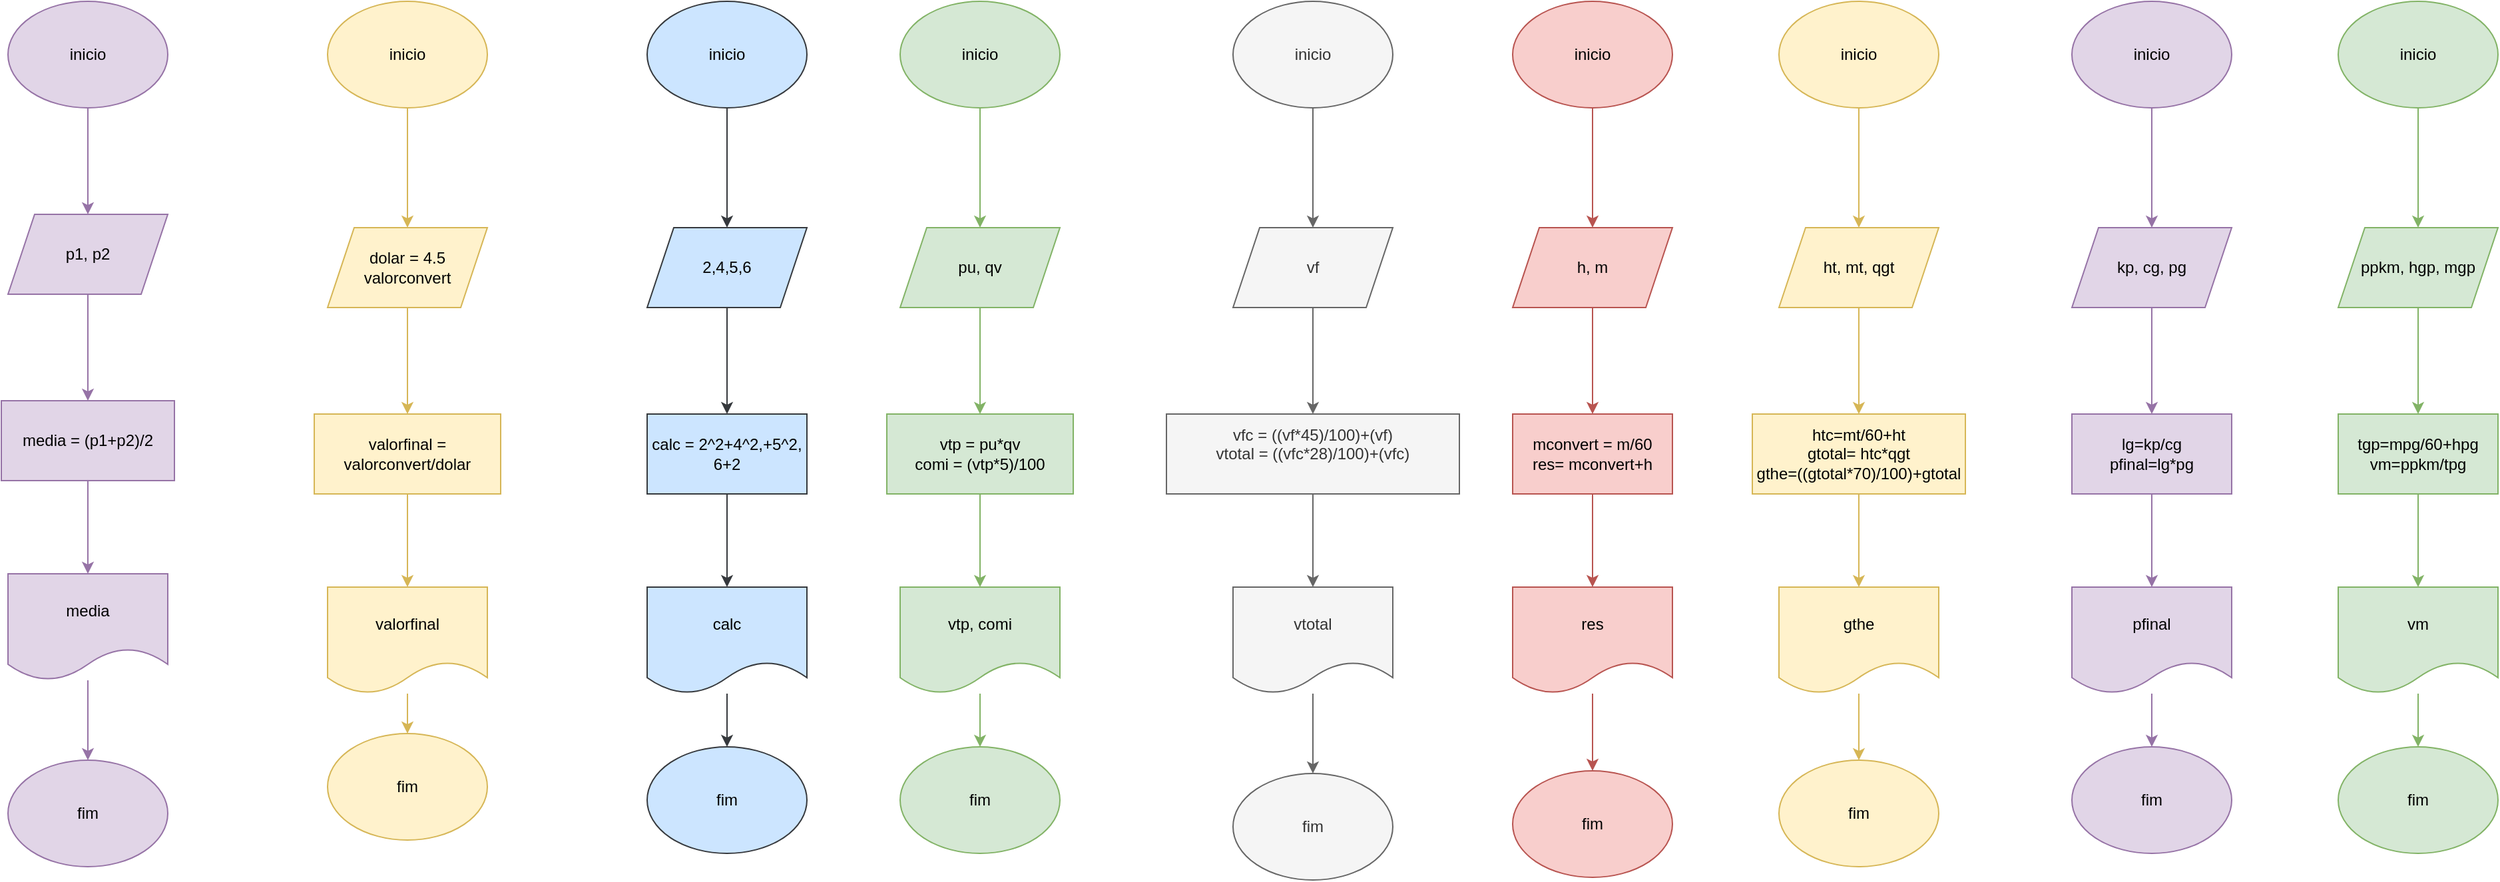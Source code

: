 <mxfile version="24.0.8" type="google">
  <diagram name="Página-1" id="SaPMgyT10n_cyvgb_Olf">
    <mxGraphModel grid="1" page="1" gridSize="10" guides="1" tooltips="1" connect="1" arrows="1" fold="1" pageScale="1" pageWidth="827" pageHeight="1169" math="0" shadow="0">
      <root>
        <mxCell id="0" />
        <mxCell id="1" parent="0" />
        <mxCell id="ULjJG1vuNDlAG0pUxFyn-3" value="" style="edgeStyle=orthogonalEdgeStyle;rounded=0;orthogonalLoop=1;jettySize=auto;html=1;fillColor=#e1d5e7;strokeColor=#9673a6;fontFamily=Helvetica;" edge="1" parent="1" source="ULjJG1vuNDlAG0pUxFyn-1" target="ULjJG1vuNDlAG0pUxFyn-2">
          <mxGeometry relative="1" as="geometry" />
        </mxCell>
        <mxCell id="ULjJG1vuNDlAG0pUxFyn-1" value="inicio" style="ellipse;whiteSpace=wrap;html=1;fillColor=#e1d5e7;strokeColor=#9673a6;fontFamily=Helvetica;" vertex="1" parent="1">
          <mxGeometry x="340" y="40" width="120" height="80" as="geometry" />
        </mxCell>
        <mxCell id="ULjJG1vuNDlAG0pUxFyn-5" value="" style="edgeStyle=orthogonalEdgeStyle;rounded=0;orthogonalLoop=1;jettySize=auto;html=1;fillColor=#e1d5e7;strokeColor=#9673a6;fontFamily=Helvetica;" edge="1" parent="1" source="ULjJG1vuNDlAG0pUxFyn-2" target="ULjJG1vuNDlAG0pUxFyn-4">
          <mxGeometry relative="1" as="geometry" />
        </mxCell>
        <mxCell id="ULjJG1vuNDlAG0pUxFyn-2" value="p1, p2" style="shape=parallelogram;perimeter=parallelogramPerimeter;whiteSpace=wrap;html=1;fixedSize=1;fillColor=#e1d5e7;strokeColor=#9673a6;fontFamily=Helvetica;" vertex="1" parent="1">
          <mxGeometry x="340" y="200" width="120" height="60" as="geometry" />
        </mxCell>
        <mxCell id="ULjJG1vuNDlAG0pUxFyn-7" value="" style="edgeStyle=orthogonalEdgeStyle;rounded=0;orthogonalLoop=1;jettySize=auto;html=1;fillColor=#e1d5e7;strokeColor=#9673a6;fontFamily=Helvetica;" edge="1" parent="1" source="ULjJG1vuNDlAG0pUxFyn-4" target="ULjJG1vuNDlAG0pUxFyn-6">
          <mxGeometry relative="1" as="geometry" />
        </mxCell>
        <mxCell id="ULjJG1vuNDlAG0pUxFyn-4" value="media = (p1+p2)/2" style="whiteSpace=wrap;html=1;fillColor=#e1d5e7;strokeColor=#9673a6;fontFamily=Helvetica;" vertex="1" parent="1">
          <mxGeometry x="335" y="340" width="130" height="60" as="geometry" />
        </mxCell>
        <mxCell id="ULjJG1vuNDlAG0pUxFyn-9" value="" style="edgeStyle=orthogonalEdgeStyle;rounded=0;orthogonalLoop=1;jettySize=auto;html=1;fillColor=#e1d5e7;strokeColor=#9673a6;fontFamily=Helvetica;" edge="1" parent="1" source="ULjJG1vuNDlAG0pUxFyn-6" target="ULjJG1vuNDlAG0pUxFyn-8">
          <mxGeometry relative="1" as="geometry" />
        </mxCell>
        <mxCell id="ULjJG1vuNDlAG0pUxFyn-6" value="media" style="shape=document;whiteSpace=wrap;html=1;boundedLbl=1;fillColor=#e1d5e7;strokeColor=#9673a6;fontFamily=Helvetica;" vertex="1" parent="1">
          <mxGeometry x="340" y="470" width="120" height="80" as="geometry" />
        </mxCell>
        <mxCell id="ULjJG1vuNDlAG0pUxFyn-8" value="fim" style="ellipse;whiteSpace=wrap;html=1;fillColor=#e1d5e7;strokeColor=#9673a6;fontFamily=Helvetica;" vertex="1" parent="1">
          <mxGeometry x="340" y="610" width="120" height="80" as="geometry" />
        </mxCell>
        <mxCell id="ULjJG1vuNDlAG0pUxFyn-12" value="" style="edgeStyle=orthogonalEdgeStyle;rounded=0;orthogonalLoop=1;jettySize=auto;html=1;fontFamily=Helvetica;fillColor=#fff2cc;strokeColor=#d6b656;" edge="1" parent="1" source="ULjJG1vuNDlAG0pUxFyn-10" target="ULjJG1vuNDlAG0pUxFyn-11">
          <mxGeometry relative="1" as="geometry" />
        </mxCell>
        <mxCell id="ULjJG1vuNDlAG0pUxFyn-10" value="inicio" style="ellipse;whiteSpace=wrap;html=1;fontFamily=Helvetica;fillColor=#fff2cc;strokeColor=#d6b656;" vertex="1" parent="1">
          <mxGeometry x="580" y="40" width="120" height="80" as="geometry" />
        </mxCell>
        <mxCell id="ULjJG1vuNDlAG0pUxFyn-14" value="" style="edgeStyle=orthogonalEdgeStyle;rounded=0;orthogonalLoop=1;jettySize=auto;html=1;fontFamily=Helvetica;fillColor=#fff2cc;strokeColor=#d6b656;" edge="1" parent="1" source="ULjJG1vuNDlAG0pUxFyn-11" target="ULjJG1vuNDlAG0pUxFyn-13">
          <mxGeometry relative="1" as="geometry" />
        </mxCell>
        <mxCell id="ULjJG1vuNDlAG0pUxFyn-11" value="dolar = 4.5&lt;div&gt;valorconvert&lt;/div&gt;" style="shape=parallelogram;perimeter=parallelogramPerimeter;whiteSpace=wrap;html=1;fixedSize=1;fontFamily=Helvetica;fillColor=#fff2cc;strokeColor=#d6b656;" vertex="1" parent="1">
          <mxGeometry x="580" y="210" width="120" height="60" as="geometry" />
        </mxCell>
        <mxCell id="ULjJG1vuNDlAG0pUxFyn-16" value="" style="edgeStyle=orthogonalEdgeStyle;rounded=0;orthogonalLoop=1;jettySize=auto;html=1;fontFamily=Helvetica;fillColor=#fff2cc;strokeColor=#d6b656;" edge="1" parent="1" source="ULjJG1vuNDlAG0pUxFyn-13" target="ULjJG1vuNDlAG0pUxFyn-15">
          <mxGeometry relative="1" as="geometry" />
        </mxCell>
        <mxCell id="ULjJG1vuNDlAG0pUxFyn-13" value="valorfinal = valorconvert/dolar" style="whiteSpace=wrap;html=1;fontFamily=Helvetica;fillColor=#fff2cc;strokeColor=#d6b656;" vertex="1" parent="1">
          <mxGeometry x="570" y="350" width="140" height="60" as="geometry" />
        </mxCell>
        <mxCell id="ULjJG1vuNDlAG0pUxFyn-20" value="" style="edgeStyle=orthogonalEdgeStyle;rounded=0;orthogonalLoop=1;jettySize=auto;html=1;fontFamily=Helvetica;fillColor=#fff2cc;strokeColor=#d6b656;" edge="1" parent="1" source="ULjJG1vuNDlAG0pUxFyn-15" target="ULjJG1vuNDlAG0pUxFyn-19">
          <mxGeometry relative="1" as="geometry" />
        </mxCell>
        <mxCell id="ULjJG1vuNDlAG0pUxFyn-15" value="valorfinal" style="shape=document;whiteSpace=wrap;html=1;boundedLbl=1;fontFamily=Helvetica;fillColor=#fff2cc;strokeColor=#d6b656;" vertex="1" parent="1">
          <mxGeometry x="580" y="480" width="120" height="80" as="geometry" />
        </mxCell>
        <mxCell id="ULjJG1vuNDlAG0pUxFyn-19" value="fim" style="ellipse;whiteSpace=wrap;html=1;fontFamily=Helvetica;fillColor=#fff2cc;strokeColor=#d6b656;" vertex="1" parent="1">
          <mxGeometry x="580" y="590" width="120" height="80" as="geometry" />
        </mxCell>
        <mxCell id="ULjJG1vuNDlAG0pUxFyn-24" value="" style="edgeStyle=orthogonalEdgeStyle;rounded=0;orthogonalLoop=1;jettySize=auto;html=1;fillColor=#cce5ff;strokeColor=#36393d;fontFamily=Helvetica;" edge="1" parent="1" source="ULjJG1vuNDlAG0pUxFyn-22" target="ULjJG1vuNDlAG0pUxFyn-23">
          <mxGeometry relative="1" as="geometry" />
        </mxCell>
        <mxCell id="ULjJG1vuNDlAG0pUxFyn-22" value="inicio" style="ellipse;whiteSpace=wrap;html=1;fillColor=#cce5ff;strokeColor=#36393d;fontFamily=Helvetica;" vertex="1" parent="1">
          <mxGeometry x="820" y="40" width="120" height="80" as="geometry" />
        </mxCell>
        <mxCell id="ULjJG1vuNDlAG0pUxFyn-26" value="" style="edgeStyle=orthogonalEdgeStyle;rounded=0;orthogonalLoop=1;jettySize=auto;html=1;fillColor=#cce5ff;strokeColor=#36393d;fontFamily=Helvetica;" edge="1" parent="1" source="ULjJG1vuNDlAG0pUxFyn-23" target="ULjJG1vuNDlAG0pUxFyn-25">
          <mxGeometry relative="1" as="geometry" />
        </mxCell>
        <mxCell id="ULjJG1vuNDlAG0pUxFyn-23" value="2,4,5,6" style="shape=parallelogram;perimeter=parallelogramPerimeter;whiteSpace=wrap;html=1;fixedSize=1;fillColor=#cce5ff;strokeColor=#36393d;fontFamily=Helvetica;" vertex="1" parent="1">
          <mxGeometry x="820" y="210" width="120" height="60" as="geometry" />
        </mxCell>
        <mxCell id="ULjJG1vuNDlAG0pUxFyn-28" value="" style="edgeStyle=orthogonalEdgeStyle;rounded=0;orthogonalLoop=1;jettySize=auto;html=1;fillColor=#cce5ff;strokeColor=#36393d;fontFamily=Helvetica;" edge="1" parent="1" source="ULjJG1vuNDlAG0pUxFyn-25" target="ULjJG1vuNDlAG0pUxFyn-27">
          <mxGeometry relative="1" as="geometry" />
        </mxCell>
        <mxCell id="ULjJG1vuNDlAG0pUxFyn-25" value="calc = 2^2+4^2,+5^2, 6+2" style="whiteSpace=wrap;html=1;fillColor=#cce5ff;strokeColor=#36393d;fontFamily=Helvetica;" vertex="1" parent="1">
          <mxGeometry x="820" y="350" width="120" height="60" as="geometry" />
        </mxCell>
        <mxCell id="ULjJG1vuNDlAG0pUxFyn-30" value="" style="edgeStyle=orthogonalEdgeStyle;rounded=0;orthogonalLoop=1;jettySize=auto;html=1;fillColor=#cce5ff;strokeColor=#36393d;fontFamily=Helvetica;" edge="1" parent="1" source="ULjJG1vuNDlAG0pUxFyn-27" target="ULjJG1vuNDlAG0pUxFyn-29">
          <mxGeometry relative="1" as="geometry" />
        </mxCell>
        <mxCell id="ULjJG1vuNDlAG0pUxFyn-27" value="calc" style="shape=document;whiteSpace=wrap;html=1;boundedLbl=1;fillColor=#cce5ff;strokeColor=#36393d;fontFamily=Helvetica;" vertex="1" parent="1">
          <mxGeometry x="820" y="480" width="120" height="80" as="geometry" />
        </mxCell>
        <mxCell id="ULjJG1vuNDlAG0pUxFyn-29" value="fim" style="ellipse;whiteSpace=wrap;html=1;fillColor=#cce5ff;strokeColor=#36393d;fontFamily=Helvetica;" vertex="1" parent="1">
          <mxGeometry x="820" y="600" width="120" height="80" as="geometry" />
        </mxCell>
        <mxCell id="CoSA9le8uUyMph9-xswY-3" value="" style="edgeStyle=orthogonalEdgeStyle;rounded=0;orthogonalLoop=1;jettySize=auto;html=1;fillColor=#d5e8d4;strokeColor=#82b366;fontFamily=Helvetica;" edge="1" parent="1" source="CoSA9le8uUyMph9-xswY-1" target="CoSA9le8uUyMph9-xswY-2">
          <mxGeometry relative="1" as="geometry" />
        </mxCell>
        <mxCell id="CoSA9le8uUyMph9-xswY-1" value="inicio" style="ellipse;whiteSpace=wrap;html=1;fillColor=#d5e8d4;strokeColor=#82b366;fontFamily=Helvetica;" vertex="1" parent="1">
          <mxGeometry x="1010" y="40" width="120" height="80" as="geometry" />
        </mxCell>
        <mxCell id="CoSA9le8uUyMph9-xswY-9" value="" style="edgeStyle=orthogonalEdgeStyle;rounded=0;orthogonalLoop=1;jettySize=auto;html=1;fillColor=#d5e8d4;strokeColor=#82b366;fontFamily=Helvetica;" edge="1" parent="1" source="CoSA9le8uUyMph9-xswY-2" target="CoSA9le8uUyMph9-xswY-8">
          <mxGeometry relative="1" as="geometry" />
        </mxCell>
        <mxCell id="CoSA9le8uUyMph9-xswY-2" value="pu, qv" style="shape=parallelogram;perimeter=parallelogramPerimeter;whiteSpace=wrap;html=1;fixedSize=1;fillColor=#d5e8d4;strokeColor=#82b366;fontFamily=Helvetica;" vertex="1" parent="1">
          <mxGeometry x="1010" y="210" width="120" height="60" as="geometry" />
        </mxCell>
        <mxCell id="CoSA9le8uUyMph9-xswY-11" value="" style="edgeStyle=orthogonalEdgeStyle;rounded=0;orthogonalLoop=1;jettySize=auto;html=1;fillColor=#d5e8d4;strokeColor=#82b366;fontFamily=Helvetica;" edge="1" parent="1" source="CoSA9le8uUyMph9-xswY-8" target="CoSA9le8uUyMph9-xswY-10">
          <mxGeometry relative="1" as="geometry" />
        </mxCell>
        <mxCell id="CoSA9le8uUyMph9-xswY-8" value="vtp = pu*qv&lt;div&gt;comi = (vtp*5)/100&lt;/div&gt;" style="whiteSpace=wrap;html=1;fillColor=#d5e8d4;strokeColor=#82b366;fontFamily=Helvetica;" vertex="1" parent="1">
          <mxGeometry x="1000" y="350" width="140" height="60" as="geometry" />
        </mxCell>
        <mxCell id="CoSA9le8uUyMph9-xswY-13" value="" style="edgeStyle=orthogonalEdgeStyle;rounded=0;orthogonalLoop=1;jettySize=auto;html=1;fillColor=#d5e8d4;strokeColor=#82b366;fontFamily=Helvetica;" edge="1" parent="1" source="CoSA9le8uUyMph9-xswY-10" target="CoSA9le8uUyMph9-xswY-12">
          <mxGeometry relative="1" as="geometry" />
        </mxCell>
        <mxCell id="CoSA9le8uUyMph9-xswY-10" value="vtp, comi" style="shape=document;whiteSpace=wrap;html=1;boundedLbl=1;fillColor=#d5e8d4;strokeColor=#82b366;fontFamily=Helvetica;" vertex="1" parent="1">
          <mxGeometry x="1010" y="480" width="120" height="80" as="geometry" />
        </mxCell>
        <mxCell id="CoSA9le8uUyMph9-xswY-12" value="fim" style="ellipse;whiteSpace=wrap;html=1;fillColor=#d5e8d4;strokeColor=#82b366;fontFamily=Helvetica;" vertex="1" parent="1">
          <mxGeometry x="1010" y="600" width="120" height="80" as="geometry" />
        </mxCell>
        <mxCell id="CoSA9le8uUyMph9-xswY-17" value="" style="edgeStyle=orthogonalEdgeStyle;rounded=0;orthogonalLoop=1;jettySize=auto;html=1;fontFamily=Helvetica;fillColor=#f5f5f5;strokeColor=#666666;" edge="1" parent="1" source="CoSA9le8uUyMph9-xswY-15" target="CoSA9le8uUyMph9-xswY-16">
          <mxGeometry relative="1" as="geometry" />
        </mxCell>
        <mxCell id="CoSA9le8uUyMph9-xswY-15" value="inicio" style="ellipse;whiteSpace=wrap;html=1;fontFamily=Helvetica;fillColor=#f5f5f5;strokeColor=#666666;fontColor=#333333;" vertex="1" parent="1">
          <mxGeometry x="1260" y="40" width="120" height="80" as="geometry" />
        </mxCell>
        <mxCell id="CoSA9le8uUyMph9-xswY-19" value="" style="edgeStyle=orthogonalEdgeStyle;rounded=0;orthogonalLoop=1;jettySize=auto;html=1;fontFamily=Helvetica;fillColor=#f5f5f5;strokeColor=#666666;" edge="1" parent="1" source="CoSA9le8uUyMph9-xswY-16" target="CoSA9le8uUyMph9-xswY-18">
          <mxGeometry relative="1" as="geometry" />
        </mxCell>
        <mxCell id="CoSA9le8uUyMph9-xswY-16" value="vf" style="shape=parallelogram;perimeter=parallelogramPerimeter;whiteSpace=wrap;html=1;fixedSize=1;fontFamily=Helvetica;fillColor=#f5f5f5;strokeColor=#666666;fontColor=#333333;" vertex="1" parent="1">
          <mxGeometry x="1260" y="210" width="120" height="60" as="geometry" />
        </mxCell>
        <mxCell id="CoSA9le8uUyMph9-xswY-21" value="" style="edgeStyle=orthogonalEdgeStyle;rounded=0;orthogonalLoop=1;jettySize=auto;html=1;fontFamily=Helvetica;fillColor=#f5f5f5;strokeColor=#666666;" edge="1" parent="1" source="CoSA9le8uUyMph9-xswY-18" target="CoSA9le8uUyMph9-xswY-20">
          <mxGeometry relative="1" as="geometry" />
        </mxCell>
        <mxCell id="CoSA9le8uUyMph9-xswY-18" value="vfc = ((vf*45)/100)+(vf)&lt;div&gt;vtotal = ((vfc*28)/100)+(vfc)&lt;/div&gt;&lt;div&gt;&lt;br&gt;&lt;/div&gt;" style="whiteSpace=wrap;html=1;fontFamily=Helvetica;fillColor=#f5f5f5;strokeColor=#666666;fontColor=#333333;" vertex="1" parent="1">
          <mxGeometry x="1210" y="350" width="220" height="60" as="geometry" />
        </mxCell>
        <mxCell id="CoSA9le8uUyMph9-xswY-23" value="" style="edgeStyle=orthogonalEdgeStyle;rounded=0;orthogonalLoop=1;jettySize=auto;html=1;fontFamily=Helvetica;fillColor=#f5f5f5;strokeColor=#666666;" edge="1" parent="1" source="CoSA9le8uUyMph9-xswY-20" target="CoSA9le8uUyMph9-xswY-22">
          <mxGeometry relative="1" as="geometry" />
        </mxCell>
        <mxCell id="CoSA9le8uUyMph9-xswY-20" value="vtotal" style="shape=document;whiteSpace=wrap;html=1;boundedLbl=1;fontFamily=Helvetica;fillColor=#f5f5f5;strokeColor=#666666;fontColor=#333333;" vertex="1" parent="1">
          <mxGeometry x="1260" y="480" width="120" height="80" as="geometry" />
        </mxCell>
        <mxCell id="CoSA9le8uUyMph9-xswY-22" value="fim" style="ellipse;whiteSpace=wrap;html=1;fontFamily=Helvetica;fillColor=#f5f5f5;strokeColor=#666666;fontColor=#333333;" vertex="1" parent="1">
          <mxGeometry x="1260" y="620" width="120" height="80" as="geometry" />
        </mxCell>
        <mxCell id="CoSA9le8uUyMph9-xswY-26" value="" style="edgeStyle=orthogonalEdgeStyle;rounded=0;orthogonalLoop=1;jettySize=auto;html=1;fontFamily=Helvetica;fillColor=#f8cecc;strokeColor=#b85450;" edge="1" parent="1" source="CoSA9le8uUyMph9-xswY-24" target="CoSA9le8uUyMph9-xswY-25">
          <mxGeometry relative="1" as="geometry" />
        </mxCell>
        <mxCell id="CoSA9le8uUyMph9-xswY-24" value="inicio" style="ellipse;whiteSpace=wrap;html=1;fontFamily=Helvetica;fillColor=#f8cecc;strokeColor=#b85450;" vertex="1" parent="1">
          <mxGeometry x="1470" y="40" width="120" height="80" as="geometry" />
        </mxCell>
        <mxCell id="CoSA9le8uUyMph9-xswY-28" value="" style="edgeStyle=orthogonalEdgeStyle;rounded=0;orthogonalLoop=1;jettySize=auto;html=1;fontFamily=Helvetica;fillColor=#f8cecc;strokeColor=#b85450;" edge="1" parent="1" source="CoSA9le8uUyMph9-xswY-25" target="CoSA9le8uUyMph9-xswY-27">
          <mxGeometry relative="1" as="geometry" />
        </mxCell>
        <mxCell id="CoSA9le8uUyMph9-xswY-25" value="h, m" style="shape=parallelogram;perimeter=parallelogramPerimeter;whiteSpace=wrap;html=1;fixedSize=1;fontFamily=Helvetica;fillColor=#f8cecc;strokeColor=#b85450;" vertex="1" parent="1">
          <mxGeometry x="1470" y="210" width="120" height="60" as="geometry" />
        </mxCell>
        <mxCell id="CoSA9le8uUyMph9-xswY-30" value="" style="edgeStyle=orthogonalEdgeStyle;rounded=0;orthogonalLoop=1;jettySize=auto;html=1;fontFamily=Helvetica;fillColor=#f8cecc;strokeColor=#b85450;" edge="1" parent="1" source="CoSA9le8uUyMph9-xswY-27" target="CoSA9le8uUyMph9-xswY-29">
          <mxGeometry relative="1" as="geometry" />
        </mxCell>
        <mxCell id="CoSA9le8uUyMph9-xswY-27" value="mconvert = m/60&lt;div&gt;res= mconvert+h&lt;/div&gt;" style="whiteSpace=wrap;html=1;fontFamily=Helvetica;fillColor=#f8cecc;strokeColor=#b85450;" vertex="1" parent="1">
          <mxGeometry x="1470" y="350" width="120" height="60" as="geometry" />
        </mxCell>
        <mxCell id="CoSA9le8uUyMph9-xswY-32" value="" style="edgeStyle=orthogonalEdgeStyle;rounded=0;orthogonalLoop=1;jettySize=auto;html=1;fontFamily=Helvetica;fillColor=#f8cecc;strokeColor=#b85450;" edge="1" parent="1" source="CoSA9le8uUyMph9-xswY-29" target="CoSA9le8uUyMph9-xswY-31">
          <mxGeometry relative="1" as="geometry" />
        </mxCell>
        <mxCell id="CoSA9le8uUyMph9-xswY-29" value="res" style="shape=document;whiteSpace=wrap;html=1;boundedLbl=1;fontFamily=Helvetica;fillColor=#f8cecc;strokeColor=#b85450;" vertex="1" parent="1">
          <mxGeometry x="1470" y="480" width="120" height="80" as="geometry" />
        </mxCell>
        <mxCell id="CoSA9le8uUyMph9-xswY-31" value="fim" style="ellipse;whiteSpace=wrap;html=1;fillColor=#f8cecc;strokeColor=#b85450;fontFamily=Helvetica;" vertex="1" parent="1">
          <mxGeometry x="1470" y="618" width="120" height="80" as="geometry" />
        </mxCell>
        <mxCell id="CoSA9le8uUyMph9-xswY-35" value="" style="edgeStyle=orthogonalEdgeStyle;rounded=0;orthogonalLoop=1;jettySize=auto;html=1;fontFamily=Helvetica;fillColor=#fff2cc;strokeColor=#d6b656;" edge="1" parent="1" source="CoSA9le8uUyMph9-xswY-33" target="CoSA9le8uUyMph9-xswY-34">
          <mxGeometry relative="1" as="geometry" />
        </mxCell>
        <mxCell id="CoSA9le8uUyMph9-xswY-33" value="inicio" style="ellipse;whiteSpace=wrap;html=1;fontFamily=Helvetica;fillColor=#fff2cc;strokeColor=#d6b656;" vertex="1" parent="1">
          <mxGeometry x="1670" y="40" width="120" height="80" as="geometry" />
        </mxCell>
        <mxCell id="CoSA9le8uUyMph9-xswY-37" value="" style="edgeStyle=orthogonalEdgeStyle;rounded=0;orthogonalLoop=1;jettySize=auto;html=1;fontFamily=Helvetica;fillColor=#fff2cc;strokeColor=#d6b656;" edge="1" parent="1" source="CoSA9le8uUyMph9-xswY-34" target="CoSA9le8uUyMph9-xswY-36">
          <mxGeometry relative="1" as="geometry" />
        </mxCell>
        <mxCell id="CoSA9le8uUyMph9-xswY-34" value="ht, mt, qgt" style="shape=parallelogram;perimeter=parallelogramPerimeter;whiteSpace=wrap;html=1;fixedSize=1;fontFamily=Helvetica;fillColor=#fff2cc;strokeColor=#d6b656;" vertex="1" parent="1">
          <mxGeometry x="1670" y="210" width="120" height="60" as="geometry" />
        </mxCell>
        <mxCell id="CoSA9le8uUyMph9-xswY-39" value="" style="edgeStyle=orthogonalEdgeStyle;rounded=0;orthogonalLoop=1;jettySize=auto;html=1;fontFamily=Helvetica;fillColor=#fff2cc;strokeColor=#d6b656;" edge="1" parent="1" source="CoSA9le8uUyMph9-xswY-36" target="CoSA9le8uUyMph9-xswY-38">
          <mxGeometry relative="1" as="geometry" />
        </mxCell>
        <mxCell id="CoSA9le8uUyMph9-xswY-36" value="htc=mt/60+ht&lt;div&gt;gtotal= htc*qgt&lt;/div&gt;&lt;div&gt;gthe=((gtotal*70)/100)+gtotal&lt;/div&gt;" style="whiteSpace=wrap;html=1;fontFamily=Helvetica;fillColor=#fff2cc;strokeColor=#d6b656;" vertex="1" parent="1">
          <mxGeometry x="1650" y="350" width="160" height="60" as="geometry" />
        </mxCell>
        <mxCell id="CoSA9le8uUyMph9-xswY-41" value="" style="edgeStyle=orthogonalEdgeStyle;rounded=0;orthogonalLoop=1;jettySize=auto;html=1;fontFamily=Helvetica;fillColor=#fff2cc;strokeColor=#d6b656;" edge="1" parent="1" source="CoSA9le8uUyMph9-xswY-38" target="CoSA9le8uUyMph9-xswY-40">
          <mxGeometry relative="1" as="geometry" />
        </mxCell>
        <mxCell id="CoSA9le8uUyMph9-xswY-38" value="gthe" style="shape=document;whiteSpace=wrap;html=1;boundedLbl=1;fontFamily=Helvetica;fillColor=#fff2cc;strokeColor=#d6b656;" vertex="1" parent="1">
          <mxGeometry x="1670" y="480" width="120" height="80" as="geometry" />
        </mxCell>
        <mxCell id="CoSA9le8uUyMph9-xswY-40" value="fim" style="ellipse;whiteSpace=wrap;html=1;fontFamily=Helvetica;fillColor=#fff2cc;strokeColor=#d6b656;" vertex="1" parent="1">
          <mxGeometry x="1670" y="610" width="120" height="80" as="geometry" />
        </mxCell>
        <mxCell id="CoSA9le8uUyMph9-xswY-44" value="" style="edgeStyle=orthogonalEdgeStyle;rounded=0;orthogonalLoop=1;jettySize=auto;html=1;fontFamily=Helvetica;fillColor=#e1d5e7;strokeColor=#9673a6;" edge="1" parent="1" source="CoSA9le8uUyMph9-xswY-42" target="CoSA9le8uUyMph9-xswY-43">
          <mxGeometry relative="1" as="geometry" />
        </mxCell>
        <mxCell id="CoSA9le8uUyMph9-xswY-42" value="inicio" style="ellipse;whiteSpace=wrap;html=1;fontFamily=Helvetica;fillColor=#e1d5e7;strokeColor=#9673a6;" vertex="1" parent="1">
          <mxGeometry x="1890" y="40" width="120" height="80" as="geometry" />
        </mxCell>
        <mxCell id="CoSA9le8uUyMph9-xswY-46" value="" style="edgeStyle=orthogonalEdgeStyle;rounded=0;orthogonalLoop=1;jettySize=auto;html=1;fontFamily=Helvetica;fillColor=#e1d5e7;strokeColor=#9673a6;" edge="1" parent="1" source="CoSA9le8uUyMph9-xswY-43" target="CoSA9le8uUyMph9-xswY-45">
          <mxGeometry relative="1" as="geometry" />
        </mxCell>
        <mxCell id="CoSA9le8uUyMph9-xswY-43" value="kp, cg, pg" style="shape=parallelogram;perimeter=parallelogramPerimeter;whiteSpace=wrap;html=1;fixedSize=1;fontFamily=Helvetica;fillColor=#e1d5e7;strokeColor=#9673a6;" vertex="1" parent="1">
          <mxGeometry x="1890" y="210" width="120" height="60" as="geometry" />
        </mxCell>
        <mxCell id="B3TaBZ9-QkqrfujkZpBq-3" value="" style="edgeStyle=orthogonalEdgeStyle;rounded=0;orthogonalLoop=1;jettySize=auto;html=1;fillColor=#e1d5e7;strokeColor=#9673a6;" edge="1" parent="1" source="CoSA9le8uUyMph9-xswY-45" target="B3TaBZ9-QkqrfujkZpBq-2">
          <mxGeometry relative="1" as="geometry" />
        </mxCell>
        <mxCell id="CoSA9le8uUyMph9-xswY-45" value="&lt;div&gt;lg=kp/cg&lt;/div&gt;&lt;div&gt;pfinal=lg*pg&lt;/div&gt;" style="whiteSpace=wrap;html=1;fontFamily=Helvetica;fillColor=#e1d5e7;strokeColor=#9673a6;" vertex="1" parent="1">
          <mxGeometry x="1890" y="350" width="120" height="60" as="geometry" />
        </mxCell>
        <mxCell id="CoSA9le8uUyMph9-xswY-49" value="" style="edgeStyle=orthogonalEdgeStyle;rounded=0;orthogonalLoop=1;jettySize=auto;html=1;fillColor=#d5e8d4;strokeColor=#82b366;" edge="1" parent="1" source="CoSA9le8uUyMph9-xswY-47" target="CoSA9le8uUyMph9-xswY-48">
          <mxGeometry relative="1" as="geometry" />
        </mxCell>
        <mxCell id="CoSA9le8uUyMph9-xswY-47" value="inicio" style="ellipse;whiteSpace=wrap;html=1;fillColor=#d5e8d4;strokeColor=#82b366;" vertex="1" parent="1">
          <mxGeometry x="2090" y="40" width="120" height="80" as="geometry" />
        </mxCell>
        <mxCell id="B3TaBZ9-QkqrfujkZpBq-7" value="" style="edgeStyle=orthogonalEdgeStyle;rounded=0;orthogonalLoop=1;jettySize=auto;html=1;fillColor=#d5e8d4;strokeColor=#82b366;" edge="1" parent="1" source="CoSA9le8uUyMph9-xswY-48" target="B3TaBZ9-QkqrfujkZpBq-6">
          <mxGeometry relative="1" as="geometry" />
        </mxCell>
        <mxCell id="CoSA9le8uUyMph9-xswY-48" value="ppkm, hgp, mgp" style="shape=parallelogram;perimeter=parallelogramPerimeter;whiteSpace=wrap;html=1;fixedSize=1;fillColor=#d5e8d4;strokeColor=#82b366;" vertex="1" parent="1">
          <mxGeometry x="2090" y="210" width="120" height="60" as="geometry" />
        </mxCell>
        <mxCell id="B3TaBZ9-QkqrfujkZpBq-5" value="" style="edgeStyle=orthogonalEdgeStyle;rounded=0;orthogonalLoop=1;jettySize=auto;html=1;fillColor=#e1d5e7;strokeColor=#9673a6;" edge="1" parent="1" source="B3TaBZ9-QkqrfujkZpBq-2" target="B3TaBZ9-QkqrfujkZpBq-4">
          <mxGeometry relative="1" as="geometry" />
        </mxCell>
        <mxCell id="B3TaBZ9-QkqrfujkZpBq-2" value="pfinal" style="shape=document;whiteSpace=wrap;html=1;boundedLbl=1;fillColor=#e1d5e7;strokeColor=#9673a6;" vertex="1" parent="1">
          <mxGeometry x="1890" y="480" width="120" height="80" as="geometry" />
        </mxCell>
        <mxCell id="B3TaBZ9-QkqrfujkZpBq-4" value="fim" style="ellipse;whiteSpace=wrap;html=1;fillColor=#e1d5e7;strokeColor=#9673a6;" vertex="1" parent="1">
          <mxGeometry x="1890" y="600" width="120" height="80" as="geometry" />
        </mxCell>
        <mxCell id="B3TaBZ9-QkqrfujkZpBq-9" value="" style="edgeStyle=orthogonalEdgeStyle;rounded=0;orthogonalLoop=1;jettySize=auto;html=1;fillColor=#d5e8d4;strokeColor=#82b366;" edge="1" parent="1" source="B3TaBZ9-QkqrfujkZpBq-6" target="B3TaBZ9-QkqrfujkZpBq-8">
          <mxGeometry relative="1" as="geometry" />
        </mxCell>
        <mxCell id="B3TaBZ9-QkqrfujkZpBq-6" value="tgp=mpg/60+hpg&lt;div&gt;vm=ppkm/tpg&lt;/div&gt;" style="whiteSpace=wrap;html=1;fillColor=#d5e8d4;strokeColor=#82b366;" vertex="1" parent="1">
          <mxGeometry x="2090" y="350" width="120" height="60" as="geometry" />
        </mxCell>
        <mxCell id="B3TaBZ9-QkqrfujkZpBq-11" value="" style="edgeStyle=orthogonalEdgeStyle;rounded=0;orthogonalLoop=1;jettySize=auto;html=1;fillColor=#d5e8d4;strokeColor=#82b366;" edge="1" parent="1" source="B3TaBZ9-QkqrfujkZpBq-8" target="B3TaBZ9-QkqrfujkZpBq-10">
          <mxGeometry relative="1" as="geometry" />
        </mxCell>
        <mxCell id="B3TaBZ9-QkqrfujkZpBq-8" value="vm" style="shape=document;whiteSpace=wrap;html=1;boundedLbl=1;fillColor=#d5e8d4;strokeColor=#82b366;" vertex="1" parent="1">
          <mxGeometry x="2090" y="480" width="120" height="80" as="geometry" />
        </mxCell>
        <mxCell id="B3TaBZ9-QkqrfujkZpBq-10" value="fim" style="ellipse;whiteSpace=wrap;html=1;fillColor=#d5e8d4;strokeColor=#82b366;" vertex="1" parent="1">
          <mxGeometry x="2090" y="600" width="120" height="80" as="geometry" />
        </mxCell>
      </root>
    </mxGraphModel>
  </diagram>
</mxfile>
